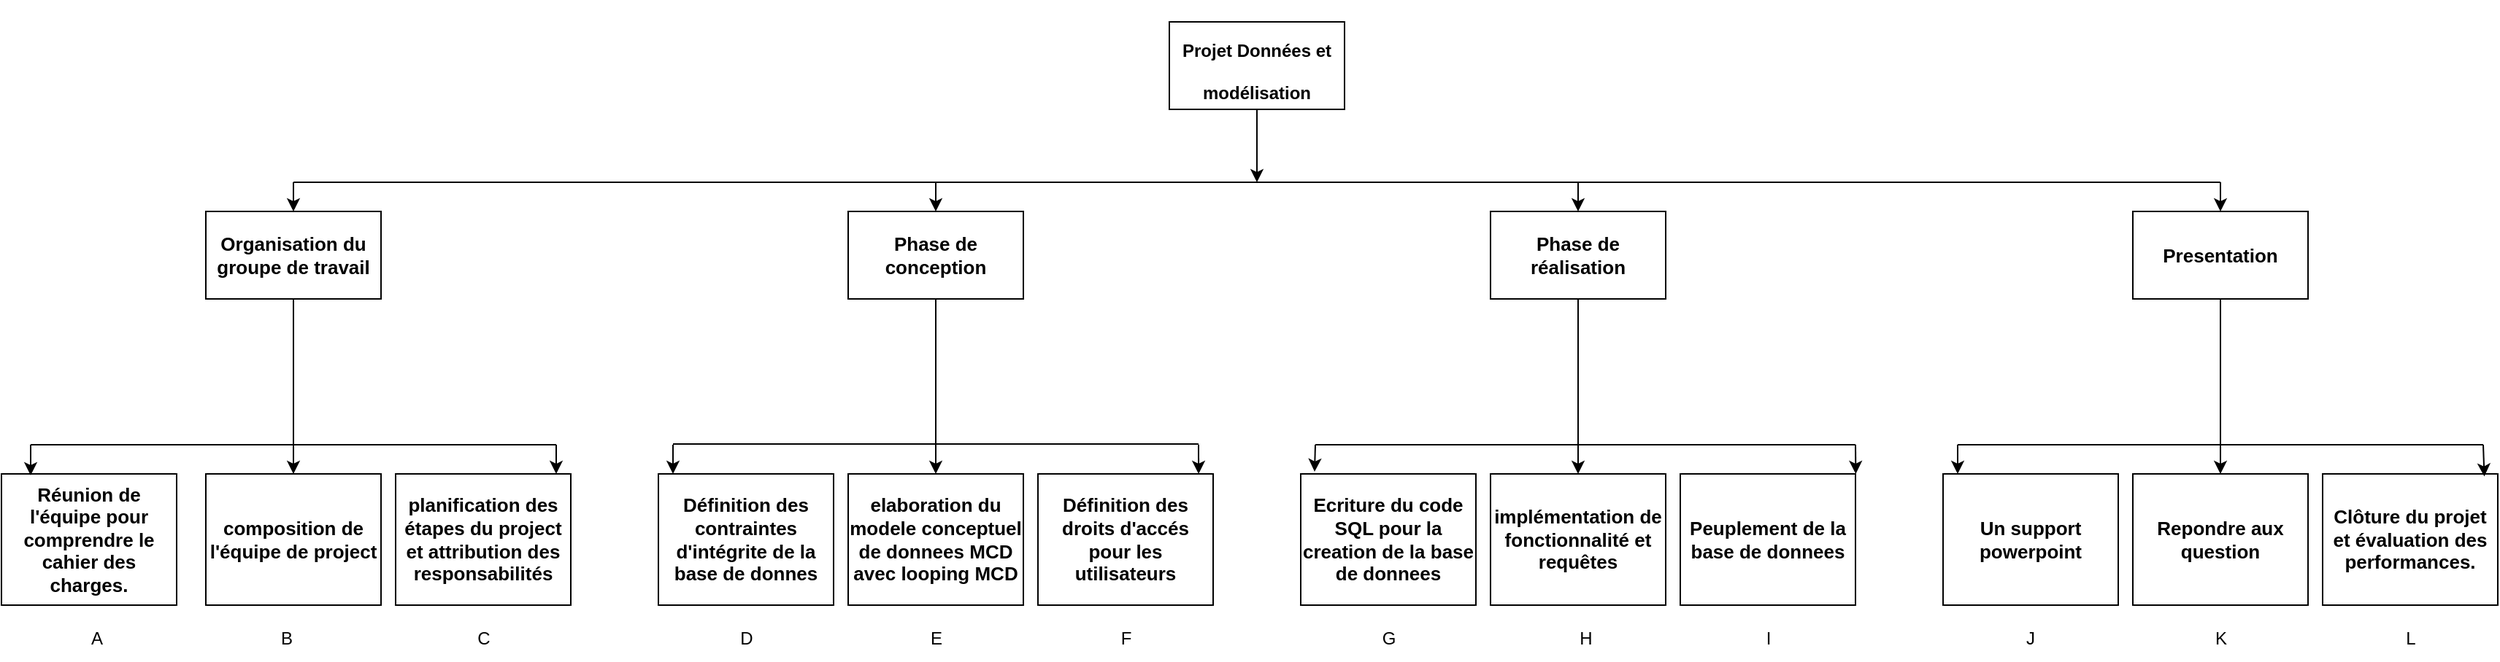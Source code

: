 <mxfile version="24.2.0" type="device">
  <diagram name="Page-1" id="QqyrLTc3P1CVoOEtoPtD">
    <mxGraphModel dx="1247" dy="673" grid="1" gridSize="10" guides="1" tooltips="1" connect="1" arrows="1" fold="1" page="1" pageScale="1" pageWidth="850" pageHeight="1100" math="0" shadow="0">
      <root>
        <mxCell id="0" />
        <mxCell id="1" parent="0" />
        <mxCell id="HTeXjlO_lmvwwzUXaFAd-1" value="&lt;div style=&quot;font-size: 12px;&quot;&gt;&lt;h1&gt;&lt;span style=&quot;font-size: 12px;&quot;&gt;Projet Données et modélisation&lt;/span&gt;&lt;/h1&gt;&lt;/div&gt;" style="rounded=0;whiteSpace=wrap;html=1;fontStyle=1;fontSize=13;" parent="1" vertex="1">
          <mxGeometry x="880" y="160" width="120" height="60" as="geometry" />
        </mxCell>
        <mxCell id="HTeXjlO_lmvwwzUXaFAd-7" value="" style="edgeStyle=orthogonalEdgeStyle;rounded=0;orthogonalLoop=1;jettySize=auto;html=1;fontStyle=1;fontSize=13;" parent="1" source="HTeXjlO_lmvwwzUXaFAd-2" edge="1">
          <mxGeometry relative="1" as="geometry">
            <mxPoint x="280" y="500" as="targetPoint" />
          </mxGeometry>
        </mxCell>
        <mxCell id="HTeXjlO_lmvwwzUXaFAd-2" value="Organisation du groupe de travail" style="whiteSpace=wrap;html=1;rounded=0;fontStyle=1;fontSize=13;" parent="1" vertex="1">
          <mxGeometry x="220" y="290" width="120" height="60" as="geometry" />
        </mxCell>
        <mxCell id="HTeXjlO_lmvwwzUXaFAd-4" value="&lt;div style=&quot;font-size: 13px;&quot;&gt;Phase de conception &lt;br style=&quot;font-size: 13px;&quot;&gt;&lt;/div&gt;" style="whiteSpace=wrap;html=1;rounded=0;fontStyle=1;fontSize=13;" parent="1" vertex="1">
          <mxGeometry x="660" y="290" width="120" height="60" as="geometry" />
        </mxCell>
        <mxCell id="HTeXjlO_lmvwwzUXaFAd-38" value="" style="edgeStyle=orthogonalEdgeStyle;rounded=0;orthogonalLoop=1;jettySize=auto;html=1;fontStyle=1;fontSize=13;" parent="1" source="HTeXjlO_lmvwwzUXaFAd-5" edge="1">
          <mxGeometry relative="1" as="geometry">
            <mxPoint x="1160" y="470" as="targetPoint" />
          </mxGeometry>
        </mxCell>
        <mxCell id="HTeXjlO_lmvwwzUXaFAd-5" value="&lt;br style=&quot;font-size: 13px;&quot;&gt;Phase de réalisation &lt;div style=&quot;font-size: 13px;&quot;&gt;&lt;br style=&quot;font-size: 13px;&quot;&gt;&lt;/div&gt;" style="whiteSpace=wrap;html=1;rounded=0;fontStyle=1;fontSize=13;" parent="1" vertex="1">
          <mxGeometry x="1100" y="290" width="120" height="60" as="geometry" />
        </mxCell>
        <mxCell id="HTeXjlO_lmvwwzUXaFAd-8" value="&lt;div&gt;&lt;br&gt;&lt;/div&gt;&lt;div&gt;&lt;b&gt;&lt;font style=&quot;font-size: 13px;&quot;&gt;Réunion de l&#39;équipe pour comprendre le cahier des charges.&lt;/font&gt;&lt;/b&gt;&lt;/div&gt;&lt;div&gt;&lt;br&gt;&lt;/div&gt;" style="whiteSpace=wrap;html=1;rounded=0;" parent="1" vertex="1">
          <mxGeometry x="80" y="470" width="120" height="90" as="geometry" />
        </mxCell>
        <mxCell id="HTeXjlO_lmvwwzUXaFAd-10" value="composition de l&#39;équipe de project" style="whiteSpace=wrap;html=1;rounded=0;fontStyle=1;fontSize=13;" parent="1" vertex="1">
          <mxGeometry x="220" y="470" width="120" height="90" as="geometry" />
        </mxCell>
        <mxCell id="HTeXjlO_lmvwwzUXaFAd-12" value="planification des étapes du project et attribution des responsabilités " style="rounded=0;whiteSpace=wrap;html=1;fontStyle=1;fontSize=13;" parent="1" vertex="1">
          <mxGeometry x="350" y="470" width="120" height="90" as="geometry" />
        </mxCell>
        <mxCell id="HTeXjlO_lmvwwzUXaFAd-14" value="" style="endArrow=none;html=1;rounded=0;" parent="1" edge="1">
          <mxGeometry width="50" height="50" relative="1" as="geometry">
            <mxPoint x="100" y="450" as="sourcePoint" />
            <mxPoint x="460" y="450" as="targetPoint" />
          </mxGeometry>
        </mxCell>
        <mxCell id="HTeXjlO_lmvwwzUXaFAd-16" value="" style="endArrow=classic;html=1;rounded=0;" parent="1" edge="1">
          <mxGeometry width="50" height="50" relative="1" as="geometry">
            <mxPoint x="100" y="450" as="sourcePoint" />
            <mxPoint x="100" y="471" as="targetPoint" />
            <Array as="points">
              <mxPoint x="100" y="460" />
            </Array>
          </mxGeometry>
        </mxCell>
        <mxCell id="HTeXjlO_lmvwwzUXaFAd-17" value="" style="endArrow=classic;html=1;rounded=0;fontStyle=1;fontSize=13;" parent="1" edge="1">
          <mxGeometry width="50" height="50" relative="1" as="geometry">
            <mxPoint x="460" y="450" as="sourcePoint" />
            <mxPoint x="460" y="470" as="targetPoint" />
            <Array as="points">
              <mxPoint x="460" y="460" />
            </Array>
          </mxGeometry>
        </mxCell>
        <mxCell id="HTeXjlO_lmvwwzUXaFAd-23" value="elaboration du modele conceptuel de donnees MCD avec looping MCD" style="rounded=0;whiteSpace=wrap;html=1;fontStyle=1;fontSize=13;" parent="1" vertex="1">
          <mxGeometry x="660" y="470" width="120" height="90" as="geometry" />
        </mxCell>
        <mxCell id="HTeXjlO_lmvwwzUXaFAd-24" value="Définition des droits d&#39;accés pour les utilisateurs" style="rounded=0;whiteSpace=wrap;html=1;fontStyle=1;fontSize=13;" parent="1" vertex="1">
          <mxGeometry x="790" y="470" width="120" height="90" as="geometry" />
        </mxCell>
        <mxCell id="HTeXjlO_lmvwwzUXaFAd-25" value="&lt;br style=&quot;font-size: 13px;&quot;&gt;Définition des &lt;br style=&quot;font-size: 13px;&quot;&gt;&lt;div style=&quot;font-size: 13px;&quot;&gt;contraintes d&#39;intégrite de la base de donnes&lt;/div&gt;&lt;div style=&quot;font-size: 13px;&quot;&gt;&lt;br style=&quot;font-size: 13px;&quot;&gt;&lt;/div&gt;" style="rounded=0;whiteSpace=wrap;html=1;fontStyle=1;fontSize=13;" parent="1" vertex="1">
          <mxGeometry x="530" y="470" width="120" height="90" as="geometry" />
        </mxCell>
        <mxCell id="HTeXjlO_lmvwwzUXaFAd-28" value="" style="endArrow=classic;html=1;rounded=0;fontStyle=1;fontSize=13;" parent="1" target="HTeXjlO_lmvwwzUXaFAd-10" edge="1">
          <mxGeometry width="50" height="50" relative="1" as="geometry">
            <mxPoint x="280" y="450" as="sourcePoint" />
            <mxPoint x="630" y="330" as="targetPoint" />
          </mxGeometry>
        </mxCell>
        <mxCell id="HTeXjlO_lmvwwzUXaFAd-29" value="" style="endArrow=none;html=1;rounded=0;fontStyle=1;fontSize=13;" parent="1" edge="1">
          <mxGeometry width="50" height="50" relative="1" as="geometry">
            <mxPoint x="540" y="449.5" as="sourcePoint" />
            <mxPoint x="900" y="449.5" as="targetPoint" />
          </mxGeometry>
        </mxCell>
        <mxCell id="HTeXjlO_lmvwwzUXaFAd-31" value="" style="endArrow=classic;html=1;rounded=0;fontStyle=1;fontSize=13;" parent="1" edge="1">
          <mxGeometry width="50" height="50" relative="1" as="geometry">
            <mxPoint x="540" y="450" as="sourcePoint" />
            <mxPoint x="540" y="470" as="targetPoint" />
          </mxGeometry>
        </mxCell>
        <mxCell id="HTeXjlO_lmvwwzUXaFAd-32" value="" style="endArrow=classic;html=1;rounded=0;entryX=0.917;entryY=0;entryDx=0;entryDy=0;entryPerimeter=0;fontStyle=1;fontSize=13;" parent="1" target="HTeXjlO_lmvwwzUXaFAd-24" edge="1">
          <mxGeometry width="50" height="50" relative="1" as="geometry">
            <mxPoint x="900" y="450" as="sourcePoint" />
            <mxPoint x="930" y="471" as="targetPoint" />
          </mxGeometry>
        </mxCell>
        <mxCell id="HTeXjlO_lmvwwzUXaFAd-36" value="" style="endArrow=classic;html=1;rounded=0;exitX=0.5;exitY=1;exitDx=0;exitDy=0;entryX=0.5;entryY=0;entryDx=0;entryDy=0;fontStyle=1;fontSize=13;" parent="1" source="HTeXjlO_lmvwwzUXaFAd-4" edge="1" target="HTeXjlO_lmvwwzUXaFAd-23">
          <mxGeometry width="50" height="50" relative="1" as="geometry">
            <mxPoint x="720" y="420" as="sourcePoint" />
            <mxPoint x="720" y="450" as="targetPoint" />
          </mxGeometry>
        </mxCell>
        <mxCell id="FvPo2etpDXz-omJSAiim-2" value="Ecriture du code SQL pour la creation de la base de donnees " style="rounded=0;whiteSpace=wrap;html=1;fontStyle=1;fontSize=13;" parent="1" vertex="1">
          <mxGeometry x="970" y="470" width="120" height="90" as="geometry" />
        </mxCell>
        <mxCell id="FvPo2etpDXz-omJSAiim-3" value="implémentation de fonctionnalité et requêtes" style="rounded=0;whiteSpace=wrap;html=1;fontStyle=1;fontSize=13;" parent="1" vertex="1">
          <mxGeometry x="1100" y="470" width="120" height="90" as="geometry" />
        </mxCell>
        <mxCell id="FvPo2etpDXz-omJSAiim-4" value="" style="endArrow=none;html=1;rounded=0;fontStyle=1;fontSize=13;" parent="1" edge="1">
          <mxGeometry width="50" height="50" relative="1" as="geometry">
            <mxPoint x="980" y="450" as="sourcePoint" />
            <mxPoint x="1350" y="450" as="targetPoint" />
          </mxGeometry>
        </mxCell>
        <mxCell id="FvPo2etpDXz-omJSAiim-1" value="&lt;div style=&quot;font-size: 13px;&quot;&gt;Peuplement de la base de donnees &lt;/div&gt;" style="rounded=0;whiteSpace=wrap;html=1;fontStyle=1;fontSize=13;" parent="1" vertex="1">
          <mxGeometry x="1230" y="470" width="120" height="90" as="geometry" />
        </mxCell>
        <mxCell id="FvPo2etpDXz-omJSAiim-9" value="" style="endArrow=classic;html=1;rounded=0;fontStyle=1;fontSize=13;" parent="1" edge="1">
          <mxGeometry width="50" height="50" relative="1" as="geometry">
            <mxPoint x="1160" y="450" as="sourcePoint" />
            <mxPoint x="1160" y="450" as="targetPoint" />
          </mxGeometry>
        </mxCell>
        <mxCell id="FvPo2etpDXz-omJSAiim-11" value="" style="endArrow=none;html=1;rounded=0;fontStyle=1;fontSize=13;" parent="1" edge="1">
          <mxGeometry width="50" height="50" relative="1" as="geometry">
            <mxPoint x="280" y="270" as="sourcePoint" />
            <mxPoint x="1160" y="270" as="targetPoint" />
          </mxGeometry>
        </mxCell>
        <mxCell id="FvPo2etpDXz-omJSAiim-12" value="" style="endArrow=classic;html=1;rounded=0;fontStyle=1;fontSize=13;" parent="1" target="HTeXjlO_lmvwwzUXaFAd-2" edge="1">
          <mxGeometry width="50" height="50" relative="1" as="geometry">
            <mxPoint x="280" y="270" as="sourcePoint" />
            <mxPoint x="700" y="310" as="targetPoint" />
          </mxGeometry>
        </mxCell>
        <mxCell id="FvPo2etpDXz-omJSAiim-13" value="" style="endArrow=classic;html=1;rounded=0;fontStyle=1;fontSize=13;" parent="1" target="HTeXjlO_lmvwwzUXaFAd-4" edge="1">
          <mxGeometry width="50" height="50" relative="1" as="geometry">
            <mxPoint x="720" y="270" as="sourcePoint" />
            <mxPoint x="700" y="310" as="targetPoint" />
          </mxGeometry>
        </mxCell>
        <mxCell id="FvPo2etpDXz-omJSAiim-14" value="" style="endArrow=classic;html=1;rounded=0;fontStyle=1;fontSize=13;" parent="1" target="HTeXjlO_lmvwwzUXaFAd-5" edge="1">
          <mxGeometry width="50" height="50" relative="1" as="geometry">
            <mxPoint x="1160" y="270" as="sourcePoint" />
            <mxPoint x="700" y="310" as="targetPoint" />
          </mxGeometry>
        </mxCell>
        <mxCell id="FvPo2etpDXz-omJSAiim-15" value="" style="endArrow=classic;html=1;rounded=0;exitX=0.5;exitY=1;exitDx=0;exitDy=0;fontStyle=1;fontSize=13;" parent="1" source="HTeXjlO_lmvwwzUXaFAd-1" edge="1">
          <mxGeometry width="50" height="50" relative="1" as="geometry">
            <mxPoint x="1065" y="330" as="sourcePoint" />
            <mxPoint x="940" y="270" as="targetPoint" />
          </mxGeometry>
        </mxCell>
        <mxCell id="FvPo2etpDXz-omJSAiim-18" value="" style="edgeStyle=orthogonalEdgeStyle;rounded=0;orthogonalLoop=1;jettySize=auto;html=1;fontStyle=1;fontSize=13;" parent="1" source="FvPo2etpDXz-omJSAiim-16" edge="1">
          <mxGeometry relative="1" as="geometry">
            <mxPoint x="1600" y="500" as="targetPoint" />
          </mxGeometry>
        </mxCell>
        <mxCell id="FvPo2etpDXz-omJSAiim-16" value="Presentation " style="rounded=0;whiteSpace=wrap;html=1;fontStyle=1;fontSize=13;" parent="1" vertex="1">
          <mxGeometry x="1540" y="290" width="120" height="60" as="geometry" />
        </mxCell>
        <mxCell id="FvPo2etpDXz-omJSAiim-19" value="Un support powerpoint " style="whiteSpace=wrap;html=1;rounded=0;fontStyle=1;fontSize=13;" parent="1" vertex="1">
          <mxGeometry x="1410" y="470" width="120" height="90" as="geometry" />
        </mxCell>
        <mxCell id="FvPo2etpDXz-omJSAiim-22" value="Repondre aux question " style="rounded=0;whiteSpace=wrap;html=1;fontStyle=1;fontSize=13;" parent="1" vertex="1">
          <mxGeometry x="1540" y="470" width="120" height="90" as="geometry" />
        </mxCell>
        <mxCell id="FvPo2etpDXz-omJSAiim-23" value="Clôture du projet et évaluation des performances." style="rounded=0;whiteSpace=wrap;html=1;fontStyle=1;fontSize=13;" parent="1" vertex="1">
          <mxGeometry x="1670" y="470" width="120" height="90" as="geometry" />
        </mxCell>
        <mxCell id="FvPo2etpDXz-omJSAiim-24" value="" style="endArrow=none;html=1;rounded=0;fontStyle=1;fontSize=13;" parent="1" edge="1">
          <mxGeometry width="50" height="50" relative="1" as="geometry">
            <mxPoint x="1780" y="450" as="sourcePoint" />
            <mxPoint x="1420" y="450" as="targetPoint" />
          </mxGeometry>
        </mxCell>
        <mxCell id="FvPo2etpDXz-omJSAiim-29" value="" style="endArrow=classic;html=1;rounded=0;entryX=0.5;entryY=0;entryDx=0;entryDy=0;fontStyle=1;fontSize=13;" parent="1" target="FvPo2etpDXz-omJSAiim-22" edge="1">
          <mxGeometry width="50" height="50" relative="1" as="geometry">
            <mxPoint x="1600" y="450" as="sourcePoint" />
            <mxPoint x="1650" y="400" as="targetPoint" />
          </mxGeometry>
        </mxCell>
        <mxCell id="FvPo2etpDXz-omJSAiim-30" value="" style="endArrow=classic;html=1;rounded=0;entryX=0.923;entryY=0.02;entryDx=0;entryDy=0;entryPerimeter=0;fontStyle=1;fontSize=13;" parent="1" target="FvPo2etpDXz-omJSAiim-23" edge="1">
          <mxGeometry width="50" height="50" relative="1" as="geometry">
            <mxPoint x="1780" y="450" as="sourcePoint" />
            <mxPoint x="1830" y="400" as="targetPoint" />
          </mxGeometry>
        </mxCell>
        <mxCell id="FvPo2etpDXz-omJSAiim-32" value="" style="endArrow=none;html=1;rounded=0;fontStyle=1;fontSize=13;" parent="1" edge="1">
          <mxGeometry width="50" height="50" relative="1" as="geometry">
            <mxPoint x="1600" y="270" as="sourcePoint" />
            <mxPoint x="1159" y="270" as="targetPoint" />
          </mxGeometry>
        </mxCell>
        <mxCell id="FvPo2etpDXz-omJSAiim-34" value="" style="endArrow=classic;html=1;rounded=0;entryX=0.5;entryY=0;entryDx=0;entryDy=0;fontStyle=1;fontSize=13;" parent="1" target="FvPo2etpDXz-omJSAiim-16" edge="1">
          <mxGeometry width="50" height="50" relative="1" as="geometry">
            <mxPoint x="1600" y="270" as="sourcePoint" />
            <mxPoint x="1540" y="230" as="targetPoint" />
            <Array as="points">
              <mxPoint x="1600" y="280" />
            </Array>
          </mxGeometry>
        </mxCell>
        <mxCell id="0heG7W7SyOvzn9v00CN0-1" value="" style="endArrow=classic;html=1;rounded=0;fontStyle=1;fontSize=13;" edge="1" parent="1">
          <mxGeometry width="50" height="50" relative="1" as="geometry">
            <mxPoint x="1420" y="450" as="sourcePoint" />
            <mxPoint x="1420" y="470" as="targetPoint" />
          </mxGeometry>
        </mxCell>
        <mxCell id="0heG7W7SyOvzn9v00CN0-6" value="" style="endArrow=classic;html=1;rounded=0;entryX=0.079;entryY=-0.017;entryDx=0;entryDy=0;entryPerimeter=0;" edge="1" parent="1" target="FvPo2etpDXz-omJSAiim-2">
          <mxGeometry width="50" height="50" relative="1" as="geometry">
            <mxPoint x="980" y="450" as="sourcePoint" />
            <mxPoint x="1340" y="460" as="targetPoint" />
          </mxGeometry>
        </mxCell>
        <mxCell id="0heG7W7SyOvzn9v00CN0-7" value="" style="endArrow=classic;html=1;rounded=0;entryX=0.96;entryY=-0.003;entryDx=0;entryDy=0;entryPerimeter=0;" edge="1" parent="1">
          <mxGeometry width="50" height="50" relative="1" as="geometry">
            <mxPoint x="1350" y="450" as="sourcePoint" />
            <mxPoint x="1350.2" y="470" as="targetPoint" />
          </mxGeometry>
        </mxCell>
        <mxCell id="0heG7W7SyOvzn9v00CN0-8" value="" style="endArrow=none;html=1;rounded=0;" edge="1" parent="1">
          <mxGeometry width="50" height="50" relative="1" as="geometry">
            <mxPoint x="1340" y="450" as="sourcePoint" />
            <mxPoint x="1340" y="450" as="targetPoint" />
          </mxGeometry>
        </mxCell>
        <mxCell id="0heG7W7SyOvzn9v00CN0-9" value="A" style="text;html=1;align=center;verticalAlign=middle;resizable=0;points=[];autosize=1;strokeColor=none;fillColor=none;" vertex="1" parent="1">
          <mxGeometry x="130" y="568" width="30" height="30" as="geometry" />
        </mxCell>
        <mxCell id="0heG7W7SyOvzn9v00CN0-10" value="B" style="text;html=1;align=center;verticalAlign=middle;resizable=0;points=[];autosize=1;strokeColor=none;fillColor=none;" vertex="1" parent="1">
          <mxGeometry x="260" y="568" width="30" height="30" as="geometry" />
        </mxCell>
        <mxCell id="0heG7W7SyOvzn9v00CN0-11" value="C" style="text;html=1;align=center;verticalAlign=middle;resizable=0;points=[];autosize=1;strokeColor=none;fillColor=none;" vertex="1" parent="1">
          <mxGeometry x="395" y="568" width="30" height="30" as="geometry" />
        </mxCell>
        <mxCell id="0heG7W7SyOvzn9v00CN0-12" value="D" style="text;html=1;align=center;verticalAlign=middle;resizable=0;points=[];autosize=1;strokeColor=none;fillColor=none;" vertex="1" parent="1">
          <mxGeometry x="575" y="568" width="30" height="30" as="geometry" />
        </mxCell>
        <mxCell id="0heG7W7SyOvzn9v00CN0-13" value="E" style="text;html=1;align=center;verticalAlign=middle;resizable=0;points=[];autosize=1;strokeColor=none;fillColor=none;" vertex="1" parent="1">
          <mxGeometry x="705" y="568" width="30" height="30" as="geometry" />
        </mxCell>
        <mxCell id="0heG7W7SyOvzn9v00CN0-14" value="F" style="text;html=1;align=center;verticalAlign=middle;resizable=0;points=[];autosize=1;strokeColor=none;fillColor=none;" vertex="1" parent="1">
          <mxGeometry x="835" y="568" width="30" height="30" as="geometry" />
        </mxCell>
        <mxCell id="0heG7W7SyOvzn9v00CN0-15" value="G" style="text;html=1;align=center;verticalAlign=middle;resizable=0;points=[];autosize=1;strokeColor=none;fillColor=none;" vertex="1" parent="1">
          <mxGeometry x="1015" y="568" width="30" height="30" as="geometry" />
        </mxCell>
        <mxCell id="0heG7W7SyOvzn9v00CN0-16" value="H" style="text;html=1;align=center;verticalAlign=middle;resizable=0;points=[];autosize=1;strokeColor=none;fillColor=none;" vertex="1" parent="1">
          <mxGeometry x="1150" y="568" width="30" height="30" as="geometry" />
        </mxCell>
        <mxCell id="0heG7W7SyOvzn9v00CN0-17" value="I" style="text;html=1;align=center;verticalAlign=middle;resizable=0;points=[];autosize=1;strokeColor=none;fillColor=none;" vertex="1" parent="1">
          <mxGeometry x="1275" y="568" width="30" height="30" as="geometry" />
        </mxCell>
        <mxCell id="0heG7W7SyOvzn9v00CN0-22" value="J" style="text;html=1;align=center;verticalAlign=middle;whiteSpace=wrap;rounded=0;" vertex="1" parent="1">
          <mxGeometry x="1440" y="568" width="60" height="30" as="geometry" />
        </mxCell>
        <mxCell id="0heG7W7SyOvzn9v00CN0-23" value="K" style="text;html=1;align=center;verticalAlign=middle;resizable=0;points=[];autosize=1;strokeColor=none;fillColor=none;" vertex="1" parent="1">
          <mxGeometry x="1585" y="568" width="30" height="30" as="geometry" />
        </mxCell>
        <mxCell id="0heG7W7SyOvzn9v00CN0-24" value="L" style="text;html=1;align=center;verticalAlign=middle;resizable=0;points=[];autosize=1;strokeColor=none;fillColor=none;" vertex="1" parent="1">
          <mxGeometry x="1715" y="568" width="30" height="30" as="geometry" />
        </mxCell>
      </root>
    </mxGraphModel>
  </diagram>
</mxfile>
